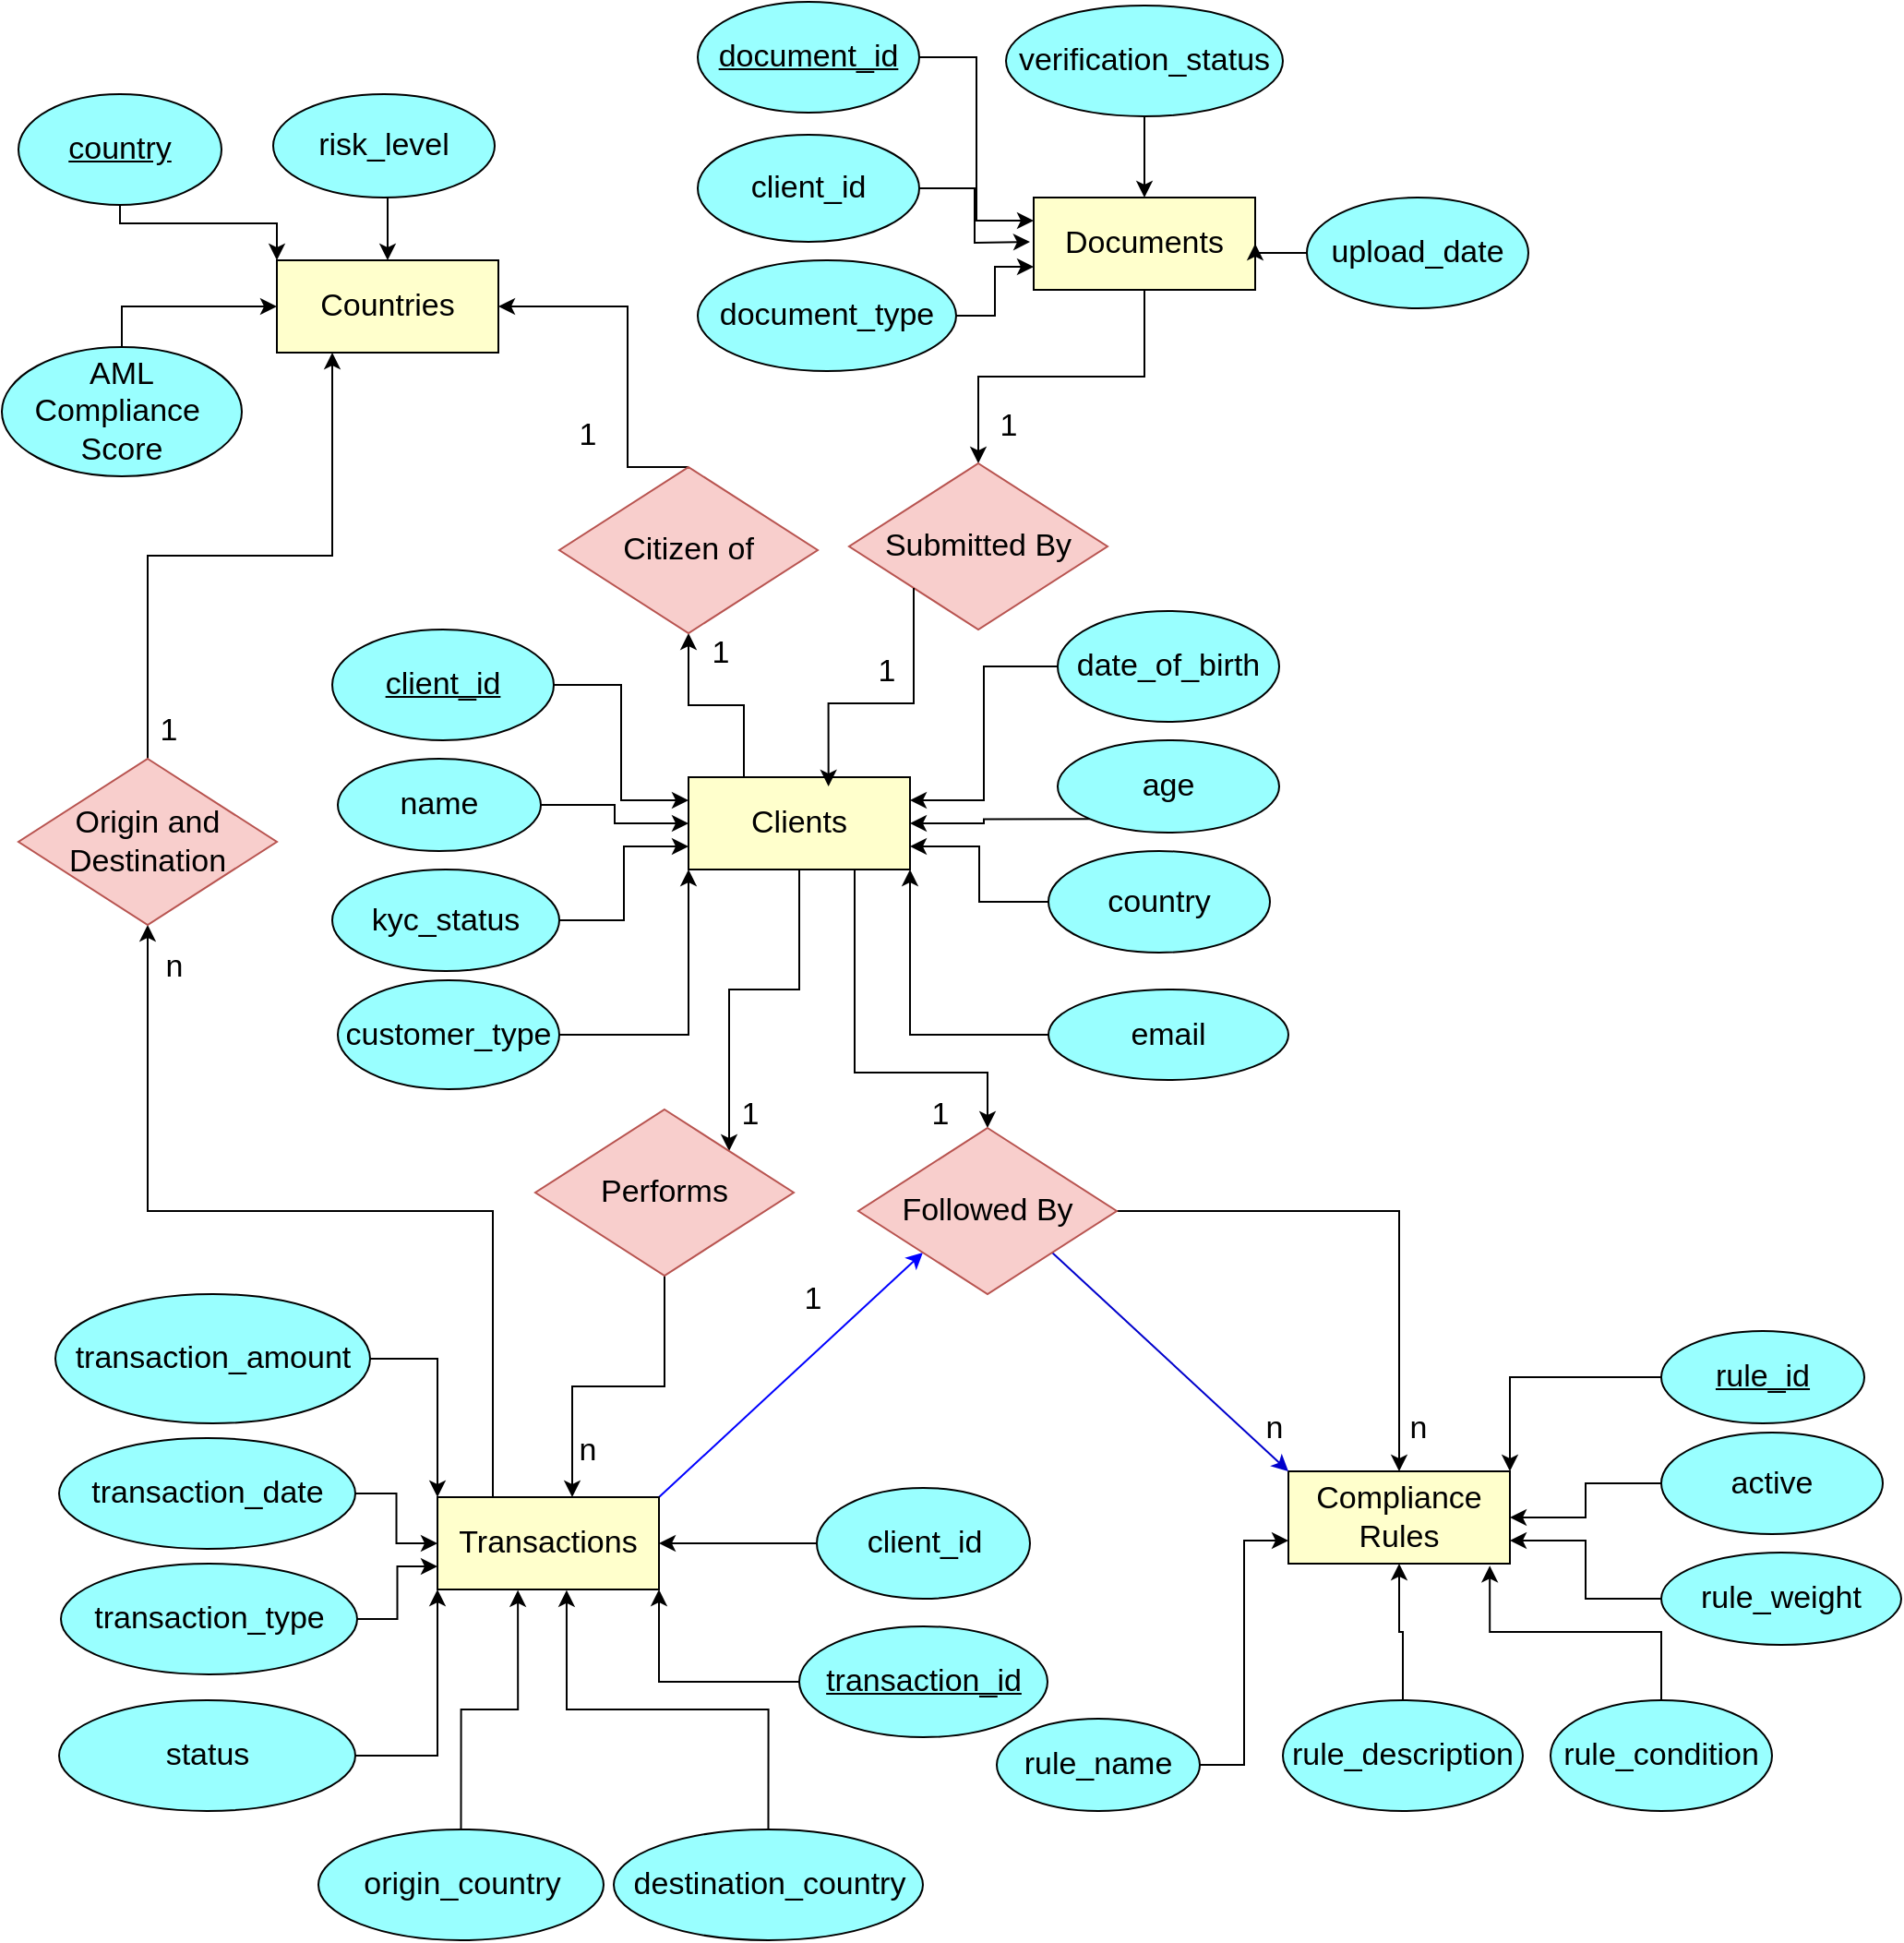 <mxfile version="28.2.5">
  <diagram name="Page-1" id="ZsQCihjuRvrNGZOfNbLa">
    <mxGraphModel dx="1281" dy="527" grid="0" gridSize="10" guides="1" tooltips="1" connect="1" arrows="1" fold="1" page="1" pageScale="1" pageWidth="827" pageHeight="1169" math="0" shadow="0">
      <root>
        <mxCell id="0" />
        <mxCell id="1" parent="0" />
        <mxCell id="MHEovuiIt1TRl1vPYmv--60" style="edgeStyle=orthogonalEdgeStyle;rounded=0;orthogonalLoop=1;jettySize=auto;html=1;exitX=0.5;exitY=1;exitDx=0;exitDy=0;entryX=0.5;entryY=0;entryDx=0;entryDy=0;" parent="1" source="cef2BZFLpwqILoFsVajS-1" target="MHEovuiIt1TRl1vPYmv--43" edge="1">
          <mxGeometry relative="1" as="geometry" />
        </mxCell>
        <mxCell id="cef2BZFLpwqILoFsVajS-1" value="Documents" style="whiteSpace=wrap;html=1;align=center;fillColor=#FFFFCC;fontSize=17;" parent="1" vertex="1">
          <mxGeometry x="560" y="126" width="120" height="50" as="geometry" />
        </mxCell>
        <mxCell id="MHEovuiIt1TRl1vPYmv--14" style="edgeStyle=orthogonalEdgeStyle;rounded=0;orthogonalLoop=1;jettySize=auto;html=1;exitX=1;exitY=0.5;exitDx=0;exitDy=0;entryX=0;entryY=0.25;entryDx=0;entryDy=0;" parent="1" source="cef2BZFLpwqILoFsVajS-2" target="cef2BZFLpwqILoFsVajS-1" edge="1">
          <mxGeometry relative="1" as="geometry" />
        </mxCell>
        <mxCell id="cef2BZFLpwqILoFsVajS-2" value="document_id" style="ellipse;whiteSpace=wrap;html=1;align=center;fontStyle=4;fillColor=#99FFFF;fontSize=17;" parent="1" vertex="1">
          <mxGeometry x="378" y="20" width="120" height="60" as="geometry" />
        </mxCell>
        <mxCell id="MHEovuiIt1TRl1vPYmv--12" style="edgeStyle=orthogonalEdgeStyle;rounded=0;orthogonalLoop=1;jettySize=auto;html=1;exitX=1;exitY=0.5;exitDx=0;exitDy=0;" parent="1" source="cef2BZFLpwqILoFsVajS-3" edge="1">
          <mxGeometry relative="1" as="geometry">
            <mxPoint x="558" y="150" as="targetPoint" />
          </mxGeometry>
        </mxCell>
        <mxCell id="cef2BZFLpwqILoFsVajS-3" value="client_id" style="ellipse;whiteSpace=wrap;html=1;align=center;fillColor=#99FFFF;fontSize=17;" parent="1" vertex="1">
          <mxGeometry x="378" y="92" width="120" height="58" as="geometry" />
        </mxCell>
        <mxCell id="MHEovuiIt1TRl1vPYmv--11" style="edgeStyle=orthogonalEdgeStyle;rounded=0;orthogonalLoop=1;jettySize=auto;html=1;exitX=1;exitY=0.5;exitDx=0;exitDy=0;entryX=0;entryY=0.75;entryDx=0;entryDy=0;" parent="1" source="cef2BZFLpwqILoFsVajS-4" target="cef2BZFLpwqILoFsVajS-1" edge="1">
          <mxGeometry relative="1" as="geometry" />
        </mxCell>
        <mxCell id="cef2BZFLpwqILoFsVajS-4" value="document_type" style="ellipse;whiteSpace=wrap;html=1;align=center;fillColor=#99FFFF;fontSize=17;" parent="1" vertex="1">
          <mxGeometry x="378" y="160" width="140" height="60" as="geometry" />
        </mxCell>
        <mxCell id="MHEovuiIt1TRl1vPYmv--15" style="edgeStyle=orthogonalEdgeStyle;rounded=0;orthogonalLoop=1;jettySize=auto;html=1;exitX=0.5;exitY=1;exitDx=0;exitDy=0;entryX=0.5;entryY=0;entryDx=0;entryDy=0;" parent="1" source="cef2BZFLpwqILoFsVajS-5" target="cef2BZFLpwqILoFsVajS-1" edge="1">
          <mxGeometry relative="1" as="geometry" />
        </mxCell>
        <mxCell id="cef2BZFLpwqILoFsVajS-5" value="verification_status" style="ellipse;whiteSpace=wrap;html=1;align=center;fillColor=#99FFFF;fontSize=17;" parent="1" vertex="1">
          <mxGeometry x="545" y="22" width="150" height="60" as="geometry" />
        </mxCell>
        <mxCell id="MHEovuiIt1TRl1vPYmv--56" style="edgeStyle=orthogonalEdgeStyle;rounded=0;orthogonalLoop=1;jettySize=auto;html=1;exitX=0;exitY=0.5;exitDx=0;exitDy=0;entryX=1;entryY=0.5;entryDx=0;entryDy=0;" parent="1" source="cef2BZFLpwqILoFsVajS-6" target="cef2BZFLpwqILoFsVajS-1" edge="1">
          <mxGeometry relative="1" as="geometry" />
        </mxCell>
        <mxCell id="cef2BZFLpwqILoFsVajS-6" value="upload_date" style="ellipse;whiteSpace=wrap;html=1;align=center;fillColor=#99FFFF;fontSize=17;" parent="1" vertex="1">
          <mxGeometry x="708" y="126" width="120" height="60" as="geometry" />
        </mxCell>
        <mxCell id="MHEovuiIt1TRl1vPYmv--49" style="edgeStyle=orthogonalEdgeStyle;rounded=0;orthogonalLoop=1;jettySize=auto;html=1;exitX=0.5;exitY=1;exitDx=0;exitDy=0;entryX=1;entryY=0;entryDx=0;entryDy=0;" parent="1" source="cef2BZFLpwqILoFsVajS-14" target="MHEovuiIt1TRl1vPYmv--48" edge="1">
          <mxGeometry relative="1" as="geometry" />
        </mxCell>
        <mxCell id="MHEovuiIt1TRl1vPYmv--57" style="edgeStyle=orthogonalEdgeStyle;rounded=0;orthogonalLoop=1;jettySize=auto;html=1;exitX=0.25;exitY=0;exitDx=0;exitDy=0;entryX=0.5;entryY=1;entryDx=0;entryDy=0;" parent="1" source="cef2BZFLpwqILoFsVajS-14" target="MHEovuiIt1TRl1vPYmv--38" edge="1">
          <mxGeometry relative="1" as="geometry" />
        </mxCell>
        <mxCell id="MHEovuiIt1TRl1vPYmv--68" style="edgeStyle=orthogonalEdgeStyle;rounded=0;orthogonalLoop=1;jettySize=auto;html=1;exitX=0.75;exitY=1;exitDx=0;exitDy=0;" parent="1" source="cef2BZFLpwqILoFsVajS-14" target="MHEovuiIt1TRl1vPYmv--53" edge="1">
          <mxGeometry relative="1" as="geometry">
            <Array as="points">
              <mxPoint x="463" y="600" />
              <mxPoint x="535" y="600" />
            </Array>
          </mxGeometry>
        </mxCell>
        <mxCell id="cef2BZFLpwqILoFsVajS-14" value="Clients" style="whiteSpace=wrap;html=1;align=center;fillColor=#FFFFCC;fontSize=17;" parent="1" vertex="1">
          <mxGeometry x="373" y="440" width="120" height="50" as="geometry" />
        </mxCell>
        <mxCell id="MHEovuiIt1TRl1vPYmv--5" style="edgeStyle=orthogonalEdgeStyle;rounded=0;orthogonalLoop=1;jettySize=auto;html=1;exitX=1;exitY=0.5;exitDx=0;exitDy=0;entryX=0;entryY=0.25;entryDx=0;entryDy=0;fontSize=17;" parent="1" source="cef2BZFLpwqILoFsVajS-15" target="cef2BZFLpwqILoFsVajS-14" edge="1">
          <mxGeometry relative="1" as="geometry" />
        </mxCell>
        <mxCell id="cef2BZFLpwqILoFsVajS-15" value="client_id" style="ellipse;whiteSpace=wrap;html=1;align=center;fontStyle=4;fillColor=#99FFFF;fontSize=17;" parent="1" vertex="1">
          <mxGeometry x="180" y="360" width="120" height="60" as="geometry" />
        </mxCell>
        <mxCell id="MHEovuiIt1TRl1vPYmv--6" style="edgeStyle=orthogonalEdgeStyle;rounded=0;orthogonalLoop=1;jettySize=auto;html=1;exitX=1;exitY=0.5;exitDx=0;exitDy=0;entryX=0;entryY=0.5;entryDx=0;entryDy=0;fontSize=17;" parent="1" source="cef2BZFLpwqILoFsVajS-16" target="cef2BZFLpwqILoFsVajS-14" edge="1">
          <mxGeometry relative="1" as="geometry" />
        </mxCell>
        <mxCell id="cef2BZFLpwqILoFsVajS-16" value="name" style="ellipse;whiteSpace=wrap;html=1;align=center;fillColor=#99FFFF;fontSize=17;" parent="1" vertex="1">
          <mxGeometry x="183" y="430" width="110" height="50" as="geometry" />
        </mxCell>
        <mxCell id="MHEovuiIt1TRl1vPYmv--4" style="edgeStyle=orthogonalEdgeStyle;rounded=0;orthogonalLoop=1;jettySize=auto;html=1;exitX=0;exitY=0.5;exitDx=0;exitDy=0;entryX=1;entryY=0.25;entryDx=0;entryDy=0;fontSize=17;" parent="1" source="cef2BZFLpwqILoFsVajS-17" target="cef2BZFLpwqILoFsVajS-14" edge="1">
          <mxGeometry relative="1" as="geometry" />
        </mxCell>
        <mxCell id="cef2BZFLpwqILoFsVajS-17" value="date_of_birth" style="ellipse;whiteSpace=wrap;html=1;align=center;fillColor=#99FFFF;fontSize=17;" parent="1" vertex="1">
          <mxGeometry x="573" y="350" width="120" height="60" as="geometry" />
        </mxCell>
        <mxCell id="cef2BZFLpwqILoFsVajS-33" style="edgeStyle=orthogonalEdgeStyle;rounded=0;orthogonalLoop=1;jettySize=auto;html=1;exitX=0;exitY=1;exitDx=0;exitDy=0;entryX=1;entryY=0.5;entryDx=0;entryDy=0;fontSize=17;" parent="1" source="cef2BZFLpwqILoFsVajS-18" target="cef2BZFLpwqILoFsVajS-14" edge="1">
          <mxGeometry relative="1" as="geometry" />
        </mxCell>
        <mxCell id="cef2BZFLpwqILoFsVajS-18" value="age" style="ellipse;whiteSpace=wrap;html=1;align=center;fillColor=#99FFFF;fontSize=17;" parent="1" vertex="1">
          <mxGeometry x="573" y="420" width="120" height="50" as="geometry" />
        </mxCell>
        <mxCell id="cef2BZFLpwqILoFsVajS-34" style="edgeStyle=orthogonalEdgeStyle;rounded=0;orthogonalLoop=1;jettySize=auto;html=1;exitX=0;exitY=0.5;exitDx=0;exitDy=0;entryX=1;entryY=0.75;entryDx=0;entryDy=0;fontSize=17;" parent="1" source="cef2BZFLpwqILoFsVajS-19" target="cef2BZFLpwqILoFsVajS-14" edge="1">
          <mxGeometry relative="1" as="geometry" />
        </mxCell>
        <mxCell id="cef2BZFLpwqILoFsVajS-19" value="country" style="ellipse;whiteSpace=wrap;html=1;align=center;fillColor=#99FFFF;fontSize=17;" parent="1" vertex="1">
          <mxGeometry x="568" y="480" width="120" height="55" as="geometry" />
        </mxCell>
        <mxCell id="MHEovuiIt1TRl1vPYmv--3" style="edgeStyle=orthogonalEdgeStyle;rounded=0;orthogonalLoop=1;jettySize=auto;html=1;exitX=0;exitY=0.5;exitDx=0;exitDy=0;entryX=1;entryY=1;entryDx=0;entryDy=0;fontSize=17;" parent="1" source="cef2BZFLpwqILoFsVajS-20" target="cef2BZFLpwqILoFsVajS-14" edge="1">
          <mxGeometry relative="1" as="geometry" />
        </mxCell>
        <mxCell id="cef2BZFLpwqILoFsVajS-20" value="email" style="ellipse;whiteSpace=wrap;html=1;align=center;fillColor=#99FFFF;fontSize=17;" parent="1" vertex="1">
          <mxGeometry x="568" y="555" width="130" height="49" as="geometry" />
        </mxCell>
        <mxCell id="MHEovuiIt1TRl1vPYmv--7" style="edgeStyle=orthogonalEdgeStyle;rounded=0;orthogonalLoop=1;jettySize=auto;html=1;exitX=1;exitY=0.5;exitDx=0;exitDy=0;entryX=0;entryY=0.75;entryDx=0;entryDy=0;fontSize=17;" parent="1" source="cef2BZFLpwqILoFsVajS-21" target="cef2BZFLpwqILoFsVajS-14" edge="1">
          <mxGeometry relative="1" as="geometry" />
        </mxCell>
        <mxCell id="cef2BZFLpwqILoFsVajS-21" value="kyc_status" style="ellipse;whiteSpace=wrap;html=1;align=center;fillColor=#99FFFF;fontSize=17;" parent="1" vertex="1">
          <mxGeometry x="180" y="490" width="123" height="55" as="geometry" />
        </mxCell>
        <mxCell id="MHEovuiIt1TRl1vPYmv--8" style="edgeStyle=orthogonalEdgeStyle;rounded=0;orthogonalLoop=1;jettySize=auto;html=1;exitX=1;exitY=0.5;exitDx=0;exitDy=0;entryX=0;entryY=1;entryDx=0;entryDy=0;fontSize=17;" parent="1" source="cef2BZFLpwqILoFsVajS-22" target="cef2BZFLpwqILoFsVajS-14" edge="1">
          <mxGeometry relative="1" as="geometry" />
        </mxCell>
        <mxCell id="cef2BZFLpwqILoFsVajS-22" value="customer_type" style="ellipse;whiteSpace=wrap;html=1;align=center;fillColor=#99FFFF;fontSize=17;" parent="1" vertex="1">
          <mxGeometry x="183" y="550" width="120" height="59" as="geometry" />
        </mxCell>
        <mxCell id="MHEovuiIt1TRl1vPYmv--66" style="edgeStyle=orthogonalEdgeStyle;rounded=0;orthogonalLoop=1;jettySize=auto;html=1;exitX=0.25;exitY=0;exitDx=0;exitDy=0;entryX=0.5;entryY=1;entryDx=0;entryDy=0;" parent="1" source="cef2BZFLpwqILoFsVajS-40" target="MHEovuiIt1TRl1vPYmv--63" edge="1">
          <mxGeometry relative="1" as="geometry" />
        </mxCell>
        <mxCell id="MHEovuiIt1TRl1vPYmv--70" style="rounded=0;orthogonalLoop=1;jettySize=auto;html=1;exitX=1;exitY=0;exitDx=0;exitDy=0;entryX=0;entryY=1;entryDx=0;entryDy=0;strokeColor=#0000FF;" parent="1" source="cef2BZFLpwqILoFsVajS-40" target="MHEovuiIt1TRl1vPYmv--53" edge="1">
          <mxGeometry relative="1" as="geometry" />
        </mxCell>
        <mxCell id="cef2BZFLpwqILoFsVajS-40" value="Transactions" style="whiteSpace=wrap;html=1;align=center;fillColor=#FFFFCC;fontSize=17;" parent="1" vertex="1">
          <mxGeometry x="237" y="830" width="120" height="50" as="geometry" />
        </mxCell>
        <mxCell id="cef2BZFLpwqILoFsVajS-48" value="origin_country" style="ellipse;whiteSpace=wrap;html=1;align=center;fillColor=#99FFFF;fontSize=17;" parent="1" vertex="1">
          <mxGeometry x="172.5" y="1010" width="154.5" height="60" as="geometry" />
        </mxCell>
        <mxCell id="cef2BZFLpwqILoFsVajS-57" style="edgeStyle=orthogonalEdgeStyle;rounded=0;orthogonalLoop=1;jettySize=auto;html=1;exitX=0.5;exitY=0;exitDx=0;exitDy=0;entryX=0.583;entryY=1.008;entryDx=0;entryDy=0;entryPerimeter=0;fontSize=17;" parent="1" source="cef2BZFLpwqILoFsVajS-49" target="cef2BZFLpwqILoFsVajS-40" edge="1">
          <mxGeometry relative="1" as="geometry" />
        </mxCell>
        <mxCell id="cef2BZFLpwqILoFsVajS-49" value="destination_country" style="ellipse;whiteSpace=wrap;html=1;align=center;fillColor=#99FFFF;fontSize=17;" parent="1" vertex="1">
          <mxGeometry x="332.5" y="1010" width="167.5" height="60" as="geometry" />
        </mxCell>
        <mxCell id="cef2BZFLpwqILoFsVajS-58" style="edgeStyle=orthogonalEdgeStyle;rounded=0;orthogonalLoop=1;jettySize=auto;html=1;exitX=0.5;exitY=0;exitDx=0;exitDy=0;entryX=0.363;entryY=1.008;entryDx=0;entryDy=0;entryPerimeter=0;fontSize=17;" parent="1" source="cef2BZFLpwqILoFsVajS-48" target="cef2BZFLpwqILoFsVajS-40" edge="1">
          <mxGeometry relative="1" as="geometry" />
        </mxCell>
        <mxCell id="cef2BZFLpwqILoFsVajS-66" value="Countries" style="whiteSpace=wrap;html=1;align=center;fillColor=#FFFFCC;fontSize=17;" parent="1" vertex="1">
          <mxGeometry x="150" y="160" width="120" height="50" as="geometry" />
        </mxCell>
        <mxCell id="MHEovuiIt1TRl1vPYmv--17" style="edgeStyle=orthogonalEdgeStyle;rounded=0;orthogonalLoop=1;jettySize=auto;html=1;exitX=0.5;exitY=1;exitDx=0;exitDy=0;entryX=0;entryY=0;entryDx=0;entryDy=0;" parent="1" source="cef2BZFLpwqILoFsVajS-67" target="cef2BZFLpwqILoFsVajS-66" edge="1">
          <mxGeometry relative="1" as="geometry">
            <Array as="points">
              <mxPoint x="65" y="140" />
              <mxPoint x="150" y="140" />
            </Array>
          </mxGeometry>
        </mxCell>
        <mxCell id="cef2BZFLpwqILoFsVajS-67" value="country" style="ellipse;whiteSpace=wrap;html=1;align=center;fontStyle=4;fillColor=#99FFFF;fontSize=17;" parent="1" vertex="1">
          <mxGeometry x="10" y="70" width="110" height="60" as="geometry" />
        </mxCell>
        <mxCell id="cef2BZFLpwqILoFsVajS-87" value="Compliance Rules" style="whiteSpace=wrap;html=1;align=center;fillColor=#FFFFCC;fontSize=17;" parent="1" vertex="1">
          <mxGeometry x="698" y="816" width="120" height="50" as="geometry" />
        </mxCell>
        <mxCell id="cef2BZFLpwqILoFsVajS-94" style="edgeStyle=orthogonalEdgeStyle;rounded=0;orthogonalLoop=1;jettySize=auto;html=1;exitX=0;exitY=0.5;exitDx=0;exitDy=0;entryX=1;entryY=0;entryDx=0;entryDy=0;fontSize=17;" parent="1" source="cef2BZFLpwqILoFsVajS-88" target="cef2BZFLpwqILoFsVajS-87" edge="1">
          <mxGeometry relative="1" as="geometry" />
        </mxCell>
        <mxCell id="cef2BZFLpwqILoFsVajS-88" value="rule_id" style="ellipse;whiteSpace=wrap;html=1;align=center;fontStyle=4;fillColor=#99FFFF;fontSize=17;" parent="1" vertex="1">
          <mxGeometry x="900" y="740" width="110" height="50" as="geometry" />
        </mxCell>
        <mxCell id="cef2BZFLpwqILoFsVajS-95" style="edgeStyle=orthogonalEdgeStyle;rounded=0;orthogonalLoop=1;jettySize=auto;html=1;exitX=1;exitY=0.5;exitDx=0;exitDy=0;entryX=0;entryY=0.75;entryDx=0;entryDy=0;fontSize=17;" parent="1" source="cef2BZFLpwqILoFsVajS-89" target="cef2BZFLpwqILoFsVajS-87" edge="1">
          <mxGeometry relative="1" as="geometry" />
        </mxCell>
        <mxCell id="cef2BZFLpwqILoFsVajS-89" value="rule_name" style="ellipse;whiteSpace=wrap;html=1;align=center;fillColor=#99FFFF;fontSize=17;" parent="1" vertex="1">
          <mxGeometry x="540" y="950" width="110" height="50" as="geometry" />
        </mxCell>
        <mxCell id="MHEovuiIt1TRl1vPYmv--37" style="edgeStyle=orthogonalEdgeStyle;rounded=0;orthogonalLoop=1;jettySize=auto;html=1;exitX=0.5;exitY=0;exitDx=0;exitDy=0;entryX=0.5;entryY=1;entryDx=0;entryDy=0;" parent="1" source="cef2BZFLpwqILoFsVajS-90" target="cef2BZFLpwqILoFsVajS-87" edge="1">
          <mxGeometry relative="1" as="geometry" />
        </mxCell>
        <mxCell id="cef2BZFLpwqILoFsVajS-90" value="rule_description" style="ellipse;whiteSpace=wrap;html=1;align=center;fillColor=#99FFFF;fontSize=17;" parent="1" vertex="1">
          <mxGeometry x="695" y="940" width="130" height="60" as="geometry" />
        </mxCell>
        <mxCell id="cef2BZFLpwqILoFsVajS-97" style="edgeStyle=orthogonalEdgeStyle;rounded=0;orthogonalLoop=1;jettySize=auto;html=1;exitX=0.5;exitY=0;exitDx=0;exitDy=0;entryX=0.909;entryY=1.023;entryDx=0;entryDy=0;fontSize=17;entryPerimeter=0;" parent="1" source="cef2BZFLpwqILoFsVajS-91" target="cef2BZFLpwqILoFsVajS-87" edge="1">
          <mxGeometry relative="1" as="geometry" />
        </mxCell>
        <mxCell id="cef2BZFLpwqILoFsVajS-91" value="rule_condition" style="ellipse;whiteSpace=wrap;html=1;align=center;fillColor=#99FFFF;fontSize=17;" parent="1" vertex="1">
          <mxGeometry x="840" y="940" width="120" height="60" as="geometry" />
        </mxCell>
        <mxCell id="cef2BZFLpwqILoFsVajS-98" style="edgeStyle=orthogonalEdgeStyle;rounded=0;orthogonalLoop=1;jettySize=auto;html=1;exitX=0;exitY=0.5;exitDx=0;exitDy=0;entryX=1;entryY=0.75;entryDx=0;entryDy=0;fontSize=17;" parent="1" source="cef2BZFLpwqILoFsVajS-92" target="cef2BZFLpwqILoFsVajS-87" edge="1">
          <mxGeometry relative="1" as="geometry" />
        </mxCell>
        <mxCell id="cef2BZFLpwqILoFsVajS-92" value="rule_weight" style="ellipse;whiteSpace=wrap;html=1;align=center;fillColor=#99FFFF;fontSize=17;" parent="1" vertex="1">
          <mxGeometry x="900" y="860" width="130" height="50" as="geometry" />
        </mxCell>
        <mxCell id="cef2BZFLpwqILoFsVajS-99" style="edgeStyle=orthogonalEdgeStyle;rounded=0;orthogonalLoop=1;jettySize=auto;html=1;exitX=0;exitY=0.5;exitDx=0;exitDy=0;entryX=1;entryY=0.5;entryDx=0;entryDy=0;fontSize=17;" parent="1" source="cef2BZFLpwqILoFsVajS-93" target="cef2BZFLpwqILoFsVajS-87" edge="1">
          <mxGeometry relative="1" as="geometry" />
        </mxCell>
        <mxCell id="cef2BZFLpwqILoFsVajS-93" value="active" style="ellipse;whiteSpace=wrap;html=1;align=center;fillColor=#99FFFF;fontSize=17;" parent="1" vertex="1">
          <mxGeometry x="900" y="795" width="120" height="55" as="geometry" />
        </mxCell>
        <mxCell id="MHEovuiIt1TRl1vPYmv--18" style="edgeStyle=orthogonalEdgeStyle;rounded=0;orthogonalLoop=1;jettySize=auto;html=1;exitX=0.5;exitY=1;exitDx=0;exitDy=0;entryX=0.5;entryY=0;entryDx=0;entryDy=0;" parent="1" source="MHEovuiIt1TRl1vPYmv--16" target="cef2BZFLpwqILoFsVajS-66" edge="1">
          <mxGeometry relative="1" as="geometry" />
        </mxCell>
        <mxCell id="MHEovuiIt1TRl1vPYmv--16" value="risk_level" style="ellipse;whiteSpace=wrap;html=1;align=center;fillColor=#99FFFF;fontSize=17;" parent="1" vertex="1">
          <mxGeometry x="148" y="70" width="120" height="56" as="geometry" />
        </mxCell>
        <mxCell id="MHEovuiIt1TRl1vPYmv--36" style="edgeStyle=orthogonalEdgeStyle;rounded=0;orthogonalLoop=1;jettySize=auto;html=1;exitX=0;exitY=0.5;exitDx=0;exitDy=0;entryX=1;entryY=1;entryDx=0;entryDy=0;" parent="1" source="MHEovuiIt1TRl1vPYmv--21" target="cef2BZFLpwqILoFsVajS-40" edge="1">
          <mxGeometry relative="1" as="geometry" />
        </mxCell>
        <mxCell id="MHEovuiIt1TRl1vPYmv--21" value="transaction_id" style="ellipse;whiteSpace=wrap;html=1;align=center;fontStyle=4;fillColor=#99FFFF;fontSize=17;" parent="1" vertex="1">
          <mxGeometry x="433" y="900" width="134.5" height="60" as="geometry" />
        </mxCell>
        <mxCell id="MHEovuiIt1TRl1vPYmv--35" style="edgeStyle=orthogonalEdgeStyle;rounded=0;orthogonalLoop=1;jettySize=auto;html=1;exitX=0;exitY=0.5;exitDx=0;exitDy=0;entryX=1;entryY=0.5;entryDx=0;entryDy=0;" parent="1" source="MHEovuiIt1TRl1vPYmv--22" target="cef2BZFLpwqILoFsVajS-40" edge="1">
          <mxGeometry relative="1" as="geometry" />
        </mxCell>
        <mxCell id="MHEovuiIt1TRl1vPYmv--22" value="client_id" style="ellipse;whiteSpace=wrap;html=1;align=center;fillColor=#99FFFF;fontSize=17;" parent="1" vertex="1">
          <mxGeometry x="442.5" y="825" width="115.5" height="60" as="geometry" />
        </mxCell>
        <mxCell id="MHEovuiIt1TRl1vPYmv--24" style="edgeStyle=orthogonalEdgeStyle;rounded=0;orthogonalLoop=1;jettySize=auto;html=1;exitX=1;exitY=0.5;exitDx=0;exitDy=0;entryX=0;entryY=0;entryDx=0;entryDy=0;" parent="1" source="MHEovuiIt1TRl1vPYmv--23" target="cef2BZFLpwqILoFsVajS-40" edge="1">
          <mxGeometry relative="1" as="geometry">
            <Array as="points">
              <mxPoint x="237.5" y="755" />
            </Array>
          </mxGeometry>
        </mxCell>
        <mxCell id="MHEovuiIt1TRl1vPYmv--23" value="transaction_amount" style="ellipse;whiteSpace=wrap;html=1;align=center;fillColor=#99FFFF;fontSize=17;" parent="1" vertex="1">
          <mxGeometry x="30" y="720" width="170.5" height="70" as="geometry" />
        </mxCell>
        <mxCell id="MHEovuiIt1TRl1vPYmv--31" style="edgeStyle=orthogonalEdgeStyle;rounded=0;orthogonalLoop=1;jettySize=auto;html=1;exitX=1;exitY=0.5;exitDx=0;exitDy=0;" parent="1" source="MHEovuiIt1TRl1vPYmv--25" target="cef2BZFLpwqILoFsVajS-40" edge="1">
          <mxGeometry relative="1" as="geometry" />
        </mxCell>
        <mxCell id="MHEovuiIt1TRl1vPYmv--25" value="transaction_date" style="ellipse;whiteSpace=wrap;html=1;align=center;fillColor=#99FFFF;fontSize=17;" parent="1" vertex="1">
          <mxGeometry x="32" y="798" width="160.5" height="60" as="geometry" />
        </mxCell>
        <mxCell id="MHEovuiIt1TRl1vPYmv--32" style="edgeStyle=orthogonalEdgeStyle;rounded=0;orthogonalLoop=1;jettySize=auto;html=1;exitX=1;exitY=0.5;exitDx=0;exitDy=0;entryX=0;entryY=0.75;entryDx=0;entryDy=0;" parent="1" source="MHEovuiIt1TRl1vPYmv--30" target="cef2BZFLpwqILoFsVajS-40" edge="1">
          <mxGeometry relative="1" as="geometry" />
        </mxCell>
        <mxCell id="MHEovuiIt1TRl1vPYmv--30" value="transaction_type" style="ellipse;whiteSpace=wrap;html=1;align=center;fillColor=#99FFFF;fontSize=17;" parent="1" vertex="1">
          <mxGeometry x="33" y="866" width="160.5" height="60" as="geometry" />
        </mxCell>
        <mxCell id="MHEovuiIt1TRl1vPYmv--34" style="edgeStyle=orthogonalEdgeStyle;rounded=0;orthogonalLoop=1;jettySize=auto;html=1;exitX=1;exitY=0.5;exitDx=0;exitDy=0;entryX=0;entryY=1;entryDx=0;entryDy=0;" parent="1" source="MHEovuiIt1TRl1vPYmv--33" target="cef2BZFLpwqILoFsVajS-40" edge="1">
          <mxGeometry relative="1" as="geometry" />
        </mxCell>
        <mxCell id="MHEovuiIt1TRl1vPYmv--33" value="status" style="ellipse;whiteSpace=wrap;html=1;align=center;fillColor=#99FFFF;fontSize=17;" parent="1" vertex="1">
          <mxGeometry x="32" y="940" width="160.5" height="60" as="geometry" />
        </mxCell>
        <mxCell id="MHEovuiIt1TRl1vPYmv--58" style="edgeStyle=orthogonalEdgeStyle;rounded=0;orthogonalLoop=1;jettySize=auto;html=1;exitX=0.5;exitY=0;exitDx=0;exitDy=0;entryX=1;entryY=0.5;entryDx=0;entryDy=0;" parent="1" source="MHEovuiIt1TRl1vPYmv--38" target="cef2BZFLpwqILoFsVajS-66" edge="1">
          <mxGeometry relative="1" as="geometry">
            <Array as="points">
              <mxPoint x="340" y="272" />
              <mxPoint x="340" y="185" />
            </Array>
          </mxGeometry>
        </mxCell>
        <mxCell id="MHEovuiIt1TRl1vPYmv--38" value="&lt;span style=&quot;font-size: 17px;&quot;&gt;Citizen of&lt;/span&gt;" style="shape=rhombus;perimeter=rhombusPerimeter;whiteSpace=wrap;html=1;align=center;fillColor=#f8cecc;strokeColor=#b85450;" parent="1" vertex="1">
          <mxGeometry x="303" y="272" width="140" height="90" as="geometry" />
        </mxCell>
        <mxCell id="MHEovuiIt1TRl1vPYmv--42" value="&lt;font style=&quot;font-size: 17px;&quot;&gt;1&lt;/font&gt;" style="text;html=1;align=center;verticalAlign=middle;resizable=0;points=[];autosize=1;strokeColor=none;fillColor=none;" parent="1" vertex="1">
          <mxGeometry x="375" y="358" width="30" height="30" as="geometry" />
        </mxCell>
        <mxCell id="MHEovuiIt1TRl1vPYmv--43" value="&lt;span style=&quot;font-size: 17px;&quot;&gt;Submitted By&lt;/span&gt;" style="shape=rhombus;perimeter=rhombusPerimeter;whiteSpace=wrap;html=1;align=center;fillColor=#f8cecc;strokeColor=#b85450;" parent="1" vertex="1">
          <mxGeometry x="460" y="270" width="140" height="90" as="geometry" />
        </mxCell>
        <mxCell id="MHEovuiIt1TRl1vPYmv--46" value="&lt;font style=&quot;font-size: 17px;&quot;&gt;1&lt;/font&gt;" style="text;html=1;align=center;verticalAlign=middle;resizable=0;points=[];autosize=1;strokeColor=none;fillColor=none;" parent="1" vertex="1">
          <mxGeometry x="465" y="368" width="30" height="30" as="geometry" />
        </mxCell>
        <mxCell id="MHEovuiIt1TRl1vPYmv--51" style="edgeStyle=orthogonalEdgeStyle;rounded=0;orthogonalLoop=1;jettySize=auto;html=1;exitX=0.5;exitY=1;exitDx=0;exitDy=0;" parent="1" source="MHEovuiIt1TRl1vPYmv--48" edge="1">
          <mxGeometry relative="1" as="geometry">
            <mxPoint x="310" y="830" as="targetPoint" />
            <Array as="points">
              <mxPoint x="360" y="770" />
              <mxPoint x="310" y="770" />
              <mxPoint x="310" y="830" />
            </Array>
          </mxGeometry>
        </mxCell>
        <mxCell id="MHEovuiIt1TRl1vPYmv--48" value="&lt;span style=&quot;font-size: 17px;&quot;&gt;Performs&lt;/span&gt;" style="shape=rhombus;perimeter=rhombusPerimeter;whiteSpace=wrap;html=1;align=center;fillColor=#f8cecc;strokeColor=#b85450;" parent="1" vertex="1">
          <mxGeometry x="290" y="620" width="140" height="90" as="geometry" />
        </mxCell>
        <mxCell id="MHEovuiIt1TRl1vPYmv--50" value="&lt;font style=&quot;font-size: 17px;&quot;&gt;1&lt;/font&gt;" style="text;html=1;align=center;verticalAlign=middle;resizable=0;points=[];autosize=1;strokeColor=none;fillColor=none;" parent="1" vertex="1">
          <mxGeometry x="391" y="608" width="30" height="30" as="geometry" />
        </mxCell>
        <mxCell id="MHEovuiIt1TRl1vPYmv--52" value="&lt;font style=&quot;font-size: 17px;&quot;&gt;n&lt;/font&gt;" style="text;html=1;align=center;verticalAlign=middle;resizable=0;points=[];autosize=1;strokeColor=none;fillColor=none;" parent="1" vertex="1">
          <mxGeometry x="303" y="790" width="30" height="30" as="geometry" />
        </mxCell>
        <mxCell id="MHEovuiIt1TRl1vPYmv--72" style="edgeStyle=orthogonalEdgeStyle;rounded=0;orthogonalLoop=1;jettySize=auto;html=1;exitX=1;exitY=0.5;exitDx=0;exitDy=0;entryX=0.5;entryY=0;entryDx=0;entryDy=0;" parent="1" source="MHEovuiIt1TRl1vPYmv--53" target="cef2BZFLpwqILoFsVajS-87" edge="1">
          <mxGeometry relative="1" as="geometry" />
        </mxCell>
        <mxCell id="MHEovuiIt1TRl1vPYmv--73" style="rounded=0;orthogonalLoop=1;jettySize=auto;html=1;exitX=1;exitY=1;exitDx=0;exitDy=0;entryX=0;entryY=0;entryDx=0;entryDy=0;strokeColor=#0000CC;" parent="1" source="MHEovuiIt1TRl1vPYmv--53" target="cef2BZFLpwqILoFsVajS-87" edge="1">
          <mxGeometry relative="1" as="geometry" />
        </mxCell>
        <mxCell id="MHEovuiIt1TRl1vPYmv--53" value="&lt;span style=&quot;font-size: 17px;&quot;&gt;Followed By&lt;/span&gt;" style="shape=rhombus;perimeter=rhombusPerimeter;whiteSpace=wrap;html=1;align=center;fillColor=#f8cecc;strokeColor=#b85450;" parent="1" vertex="1">
          <mxGeometry x="465" y="630" width="140" height="90" as="geometry" />
        </mxCell>
        <mxCell id="MHEovuiIt1TRl1vPYmv--55" style="edgeStyle=orthogonalEdgeStyle;rounded=0;orthogonalLoop=1;jettySize=auto;html=1;exitX=0.5;exitY=0;exitDx=0;exitDy=0;entryX=0;entryY=0.5;entryDx=0;entryDy=0;" parent="1" source="MHEovuiIt1TRl1vPYmv--54" target="cef2BZFLpwqILoFsVajS-66" edge="1">
          <mxGeometry relative="1" as="geometry" />
        </mxCell>
        <mxCell id="MHEovuiIt1TRl1vPYmv--54" value="AML Compliance&amp;nbsp;&lt;div&gt;Score&lt;/div&gt;" style="ellipse;whiteSpace=wrap;html=1;align=center;fillColor=#99FFFF;fontSize=17;" parent="1" vertex="1">
          <mxGeometry x="1" y="207" width="130" height="70" as="geometry" />
        </mxCell>
        <mxCell id="MHEovuiIt1TRl1vPYmv--59" value="&lt;font style=&quot;font-size: 17px;&quot;&gt;1&lt;/font&gt;" style="text;html=1;align=center;verticalAlign=middle;resizable=0;points=[];autosize=1;strokeColor=none;fillColor=none;" parent="1" vertex="1">
          <mxGeometry x="302.5" y="240" width="30" height="30" as="geometry" />
        </mxCell>
        <mxCell id="MHEovuiIt1TRl1vPYmv--61" style="edgeStyle=orthogonalEdgeStyle;rounded=0;orthogonalLoop=1;jettySize=auto;html=1;exitX=0;exitY=1;exitDx=0;exitDy=0;entryX=0.632;entryY=0.1;entryDx=0;entryDy=0;entryPerimeter=0;" parent="1" source="MHEovuiIt1TRl1vPYmv--43" target="cef2BZFLpwqILoFsVajS-14" edge="1">
          <mxGeometry relative="1" as="geometry" />
        </mxCell>
        <mxCell id="MHEovuiIt1TRl1vPYmv--62" value="&lt;font style=&quot;font-size: 17px;&quot;&gt;1&lt;/font&gt;" style="text;html=1;align=center;verticalAlign=middle;resizable=0;points=[];autosize=1;strokeColor=none;fillColor=none;" parent="1" vertex="1">
          <mxGeometry x="531" y="235" width="30" height="30" as="geometry" />
        </mxCell>
        <mxCell id="MHEovuiIt1TRl1vPYmv--64" style="edgeStyle=orthogonalEdgeStyle;rounded=0;orthogonalLoop=1;jettySize=auto;html=1;exitX=0.5;exitY=0;exitDx=0;exitDy=0;entryX=0.25;entryY=1;entryDx=0;entryDy=0;" parent="1" source="MHEovuiIt1TRl1vPYmv--63" target="cef2BZFLpwqILoFsVajS-66" edge="1">
          <mxGeometry relative="1" as="geometry" />
        </mxCell>
        <mxCell id="MHEovuiIt1TRl1vPYmv--63" value="&lt;span style=&quot;font-size: 17px;&quot;&gt;Origin and Destination&lt;/span&gt;" style="shape=rhombus;perimeter=rhombusPerimeter;whiteSpace=wrap;html=1;align=center;fillColor=#f8cecc;strokeColor=#b85450;" parent="1" vertex="1">
          <mxGeometry x="10" y="430" width="140" height="90" as="geometry" />
        </mxCell>
        <mxCell id="MHEovuiIt1TRl1vPYmv--65" value="&lt;font style=&quot;font-size: 17px;&quot;&gt;1&lt;/font&gt;" style="text;html=1;align=center;verticalAlign=middle;resizable=0;points=[];autosize=1;strokeColor=none;fillColor=none;" parent="1" vertex="1">
          <mxGeometry x="76" y="400" width="30" height="30" as="geometry" />
        </mxCell>
        <mxCell id="MHEovuiIt1TRl1vPYmv--67" value="&lt;font style=&quot;font-size: 17px;&quot;&gt;n&lt;/font&gt;" style="text;html=1;align=center;verticalAlign=middle;resizable=0;points=[];autosize=1;strokeColor=none;fillColor=none;" parent="1" vertex="1">
          <mxGeometry x="79" y="528" width="30" height="30" as="geometry" />
        </mxCell>
        <mxCell id="MHEovuiIt1TRl1vPYmv--69" value="&lt;font style=&quot;font-size: 17px;&quot;&gt;1&lt;/font&gt;" style="text;html=1;align=center;verticalAlign=middle;resizable=0;points=[];autosize=1;strokeColor=none;fillColor=none;" parent="1" vertex="1">
          <mxGeometry x="494" y="608" width="30" height="30" as="geometry" />
        </mxCell>
        <mxCell id="MHEovuiIt1TRl1vPYmv--71" value="&lt;font style=&quot;font-size: 17px;&quot;&gt;1&lt;/font&gt;" style="text;html=1;align=center;verticalAlign=middle;resizable=0;points=[];autosize=1;strokeColor=none;fillColor=none;" parent="1" vertex="1">
          <mxGeometry x="425" y="708" width="30" height="30" as="geometry" />
        </mxCell>
        <mxCell id="MHEovuiIt1TRl1vPYmv--74" value="&lt;font style=&quot;font-size: 17px;&quot;&gt;n&lt;/font&gt;" style="text;html=1;align=center;verticalAlign=middle;resizable=0;points=[];autosize=1;strokeColor=none;fillColor=none;" parent="1" vertex="1">
          <mxGeometry x="675" y="778" width="30" height="30" as="geometry" />
        </mxCell>
        <mxCell id="MHEovuiIt1TRl1vPYmv--75" value="&lt;font style=&quot;font-size: 17px;&quot;&gt;n&lt;/font&gt;" style="text;html=1;align=center;verticalAlign=middle;resizable=0;points=[];autosize=1;strokeColor=none;fillColor=none;" parent="1" vertex="1">
          <mxGeometry x="753" y="778" width="30" height="30" as="geometry" />
        </mxCell>
      </root>
    </mxGraphModel>
  </diagram>
</mxfile>
